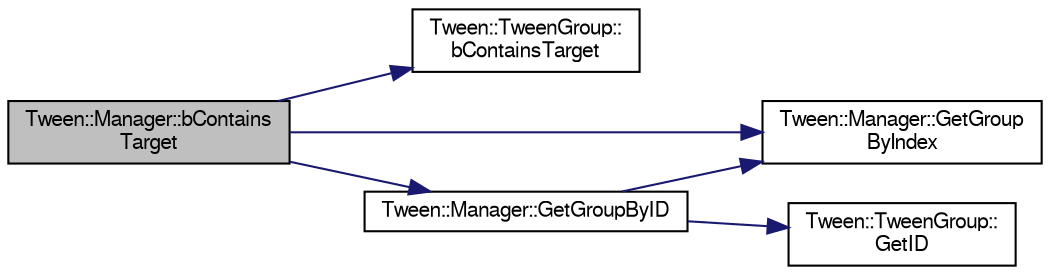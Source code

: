 digraph "Tween::Manager::bContainsTarget"
{
  bgcolor="transparent";
  edge [fontname="FreeSans",fontsize="10",labelfontname="FreeSans",labelfontsize="10"];
  node [fontname="FreeSans",fontsize="10",shape=record];
  rankdir="LR";
  Node1 [label="Tween::Manager::bContains\lTarget",height=0.2,width=0.4,color="black", fillcolor="grey75", style="filled" fontcolor="black"];
  Node1 -> Node2 [color="midnightblue",fontsize="10",style="solid",fontname="FreeSans"];
  Node2 [label="Tween::TweenGroup::\lbContainsTarget",height=0.2,width=0.4,color="black",URL="$classTween_1_1TweenGroup.html#a2e4c7083be710efd9dd405d401f10d29"];
  Node1 -> Node3 [color="midnightblue",fontsize="10",style="solid",fontname="FreeSans"];
  Node3 [label="Tween::Manager::GetGroupByID",height=0.2,width=0.4,color="black",URL="$classTween_1_1Manager.html#a059b53fafd74a055da610cfc37b6639c"];
  Node3 -> Node4 [color="midnightblue",fontsize="10",style="solid",fontname="FreeSans"];
  Node4 [label="Tween::Manager::GetGroup\lByIndex",height=0.2,width=0.4,color="black",URL="$classTween_1_1Manager.html#a730f0852926ec37ee4a627e48919a29d"];
  Node3 -> Node5 [color="midnightblue",fontsize="10",style="solid",fontname="FreeSans"];
  Node5 [label="Tween::TweenGroup::\lGetID",height=0.2,width=0.4,color="black",URL="$classTween_1_1TweenGroup.html#aac95e204ae17ddc2a8c8cf808ef3cc62"];
  Node1 -> Node4 [color="midnightblue",fontsize="10",style="solid",fontname="FreeSans"];
}
